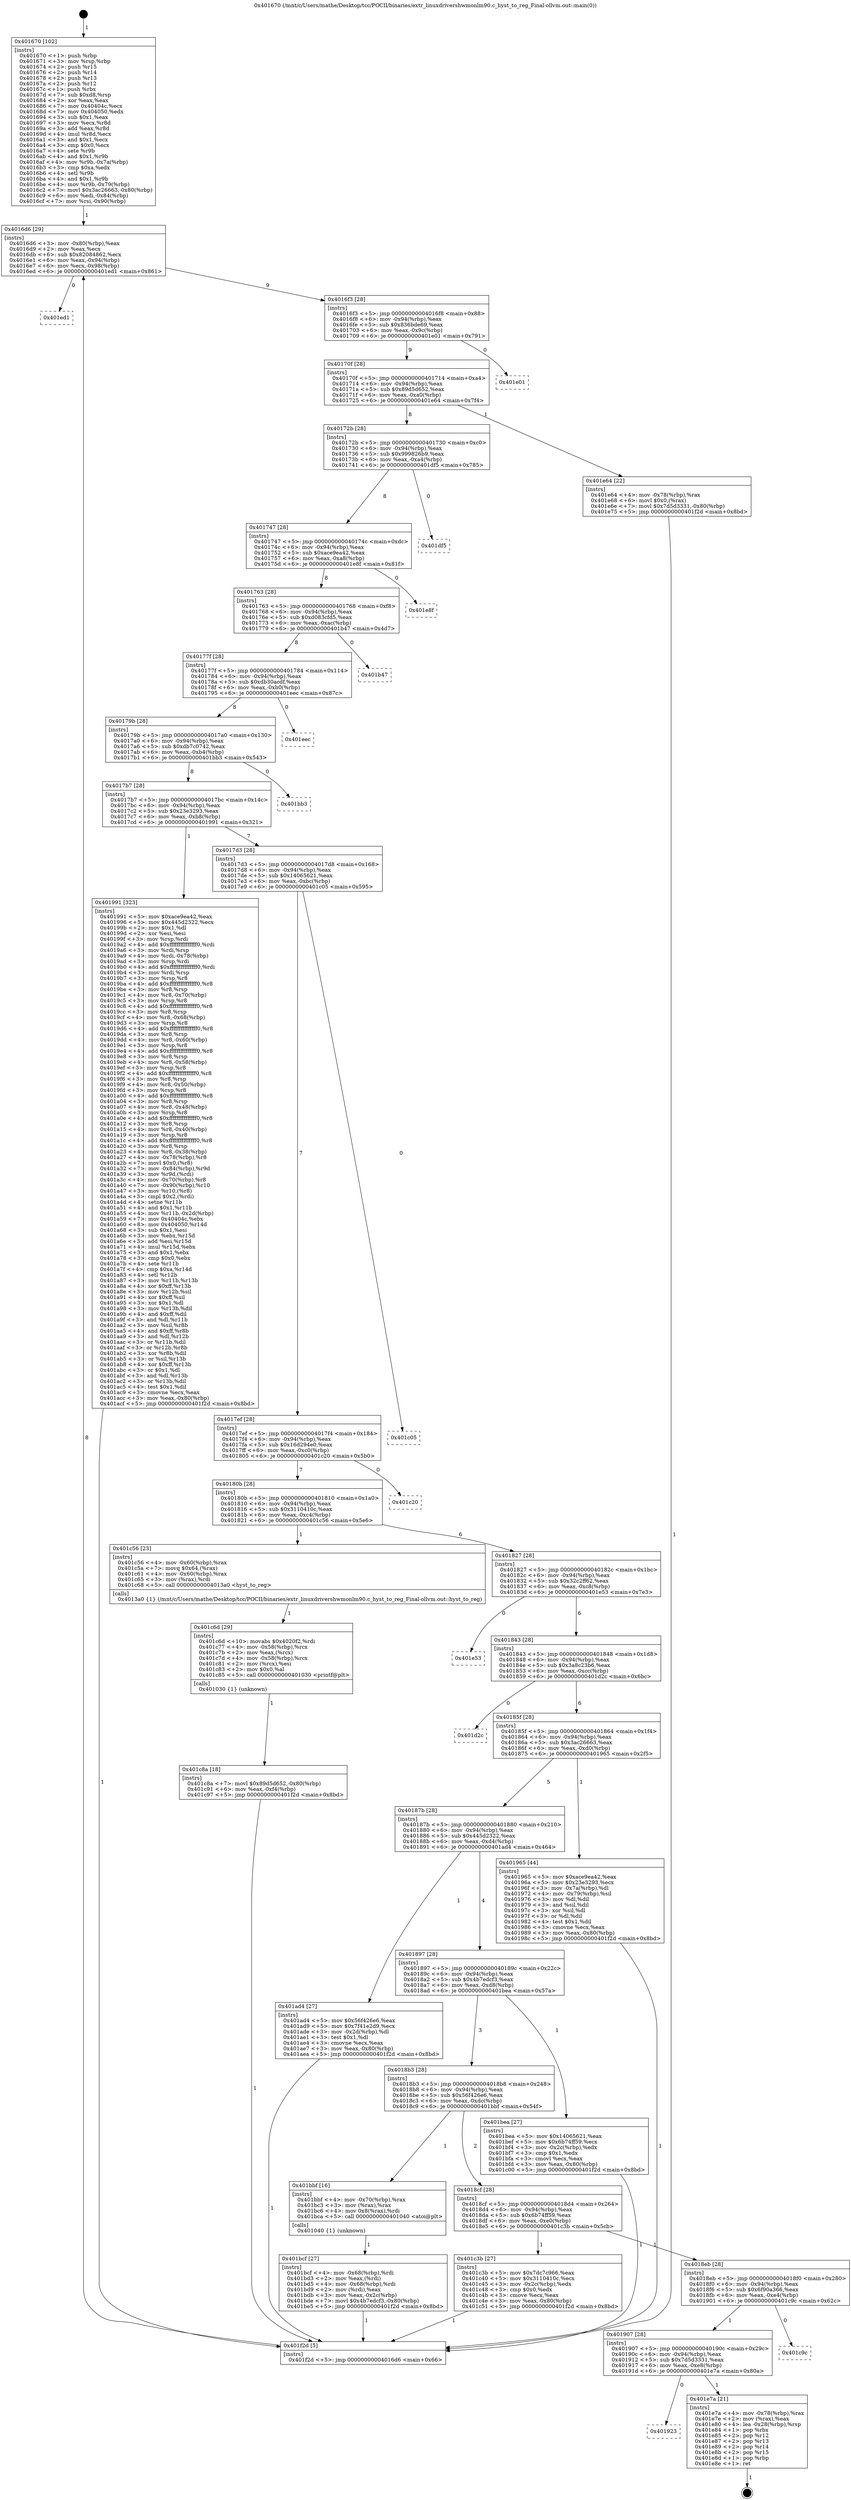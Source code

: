digraph "0x401670" {
  label = "0x401670 (/mnt/c/Users/mathe/Desktop/tcc/POCII/binaries/extr_linuxdrivershwmonlm90.c_hyst_to_reg_Final-ollvm.out::main(0))"
  labelloc = "t"
  node[shape=record]

  Entry [label="",width=0.3,height=0.3,shape=circle,fillcolor=black,style=filled]
  "0x4016d6" [label="{
     0x4016d6 [29]\l
     | [instrs]\l
     &nbsp;&nbsp;0x4016d6 \<+3\>: mov -0x80(%rbp),%eax\l
     &nbsp;&nbsp;0x4016d9 \<+2\>: mov %eax,%ecx\l
     &nbsp;&nbsp;0x4016db \<+6\>: sub $0x82084862,%ecx\l
     &nbsp;&nbsp;0x4016e1 \<+6\>: mov %eax,-0x94(%rbp)\l
     &nbsp;&nbsp;0x4016e7 \<+6\>: mov %ecx,-0x98(%rbp)\l
     &nbsp;&nbsp;0x4016ed \<+6\>: je 0000000000401ed1 \<main+0x861\>\l
  }"]
  "0x401ed1" [label="{
     0x401ed1\l
  }", style=dashed]
  "0x4016f3" [label="{
     0x4016f3 [28]\l
     | [instrs]\l
     &nbsp;&nbsp;0x4016f3 \<+5\>: jmp 00000000004016f8 \<main+0x88\>\l
     &nbsp;&nbsp;0x4016f8 \<+6\>: mov -0x94(%rbp),%eax\l
     &nbsp;&nbsp;0x4016fe \<+5\>: sub $0x836bde69,%eax\l
     &nbsp;&nbsp;0x401703 \<+6\>: mov %eax,-0x9c(%rbp)\l
     &nbsp;&nbsp;0x401709 \<+6\>: je 0000000000401e01 \<main+0x791\>\l
  }"]
  Exit [label="",width=0.3,height=0.3,shape=circle,fillcolor=black,style=filled,peripheries=2]
  "0x401e01" [label="{
     0x401e01\l
  }", style=dashed]
  "0x40170f" [label="{
     0x40170f [28]\l
     | [instrs]\l
     &nbsp;&nbsp;0x40170f \<+5\>: jmp 0000000000401714 \<main+0xa4\>\l
     &nbsp;&nbsp;0x401714 \<+6\>: mov -0x94(%rbp),%eax\l
     &nbsp;&nbsp;0x40171a \<+5\>: sub $0x89d5d652,%eax\l
     &nbsp;&nbsp;0x40171f \<+6\>: mov %eax,-0xa0(%rbp)\l
     &nbsp;&nbsp;0x401725 \<+6\>: je 0000000000401e64 \<main+0x7f4\>\l
  }"]
  "0x401923" [label="{
     0x401923\l
  }", style=dashed]
  "0x401e64" [label="{
     0x401e64 [22]\l
     | [instrs]\l
     &nbsp;&nbsp;0x401e64 \<+4\>: mov -0x78(%rbp),%rax\l
     &nbsp;&nbsp;0x401e68 \<+6\>: movl $0x0,(%rax)\l
     &nbsp;&nbsp;0x401e6e \<+7\>: movl $0x7d5d3331,-0x80(%rbp)\l
     &nbsp;&nbsp;0x401e75 \<+5\>: jmp 0000000000401f2d \<main+0x8bd\>\l
  }"]
  "0x40172b" [label="{
     0x40172b [28]\l
     | [instrs]\l
     &nbsp;&nbsp;0x40172b \<+5\>: jmp 0000000000401730 \<main+0xc0\>\l
     &nbsp;&nbsp;0x401730 \<+6\>: mov -0x94(%rbp),%eax\l
     &nbsp;&nbsp;0x401736 \<+5\>: sub $0x999826b9,%eax\l
     &nbsp;&nbsp;0x40173b \<+6\>: mov %eax,-0xa4(%rbp)\l
     &nbsp;&nbsp;0x401741 \<+6\>: je 0000000000401df5 \<main+0x785\>\l
  }"]
  "0x401e7a" [label="{
     0x401e7a [21]\l
     | [instrs]\l
     &nbsp;&nbsp;0x401e7a \<+4\>: mov -0x78(%rbp),%rax\l
     &nbsp;&nbsp;0x401e7e \<+2\>: mov (%rax),%eax\l
     &nbsp;&nbsp;0x401e80 \<+4\>: lea -0x28(%rbp),%rsp\l
     &nbsp;&nbsp;0x401e84 \<+1\>: pop %rbx\l
     &nbsp;&nbsp;0x401e85 \<+2\>: pop %r12\l
     &nbsp;&nbsp;0x401e87 \<+2\>: pop %r13\l
     &nbsp;&nbsp;0x401e89 \<+2\>: pop %r14\l
     &nbsp;&nbsp;0x401e8b \<+2\>: pop %r15\l
     &nbsp;&nbsp;0x401e8d \<+1\>: pop %rbp\l
     &nbsp;&nbsp;0x401e8e \<+1\>: ret\l
  }"]
  "0x401df5" [label="{
     0x401df5\l
  }", style=dashed]
  "0x401747" [label="{
     0x401747 [28]\l
     | [instrs]\l
     &nbsp;&nbsp;0x401747 \<+5\>: jmp 000000000040174c \<main+0xdc\>\l
     &nbsp;&nbsp;0x40174c \<+6\>: mov -0x94(%rbp),%eax\l
     &nbsp;&nbsp;0x401752 \<+5\>: sub $0xace9ea42,%eax\l
     &nbsp;&nbsp;0x401757 \<+6\>: mov %eax,-0xa8(%rbp)\l
     &nbsp;&nbsp;0x40175d \<+6\>: je 0000000000401e8f \<main+0x81f\>\l
  }"]
  "0x401907" [label="{
     0x401907 [28]\l
     | [instrs]\l
     &nbsp;&nbsp;0x401907 \<+5\>: jmp 000000000040190c \<main+0x29c\>\l
     &nbsp;&nbsp;0x40190c \<+6\>: mov -0x94(%rbp),%eax\l
     &nbsp;&nbsp;0x401912 \<+5\>: sub $0x7d5d3331,%eax\l
     &nbsp;&nbsp;0x401917 \<+6\>: mov %eax,-0xe8(%rbp)\l
     &nbsp;&nbsp;0x40191d \<+6\>: je 0000000000401e7a \<main+0x80a\>\l
  }"]
  "0x401e8f" [label="{
     0x401e8f\l
  }", style=dashed]
  "0x401763" [label="{
     0x401763 [28]\l
     | [instrs]\l
     &nbsp;&nbsp;0x401763 \<+5\>: jmp 0000000000401768 \<main+0xf8\>\l
     &nbsp;&nbsp;0x401768 \<+6\>: mov -0x94(%rbp),%eax\l
     &nbsp;&nbsp;0x40176e \<+5\>: sub $0xd083cfd5,%eax\l
     &nbsp;&nbsp;0x401773 \<+6\>: mov %eax,-0xac(%rbp)\l
     &nbsp;&nbsp;0x401779 \<+6\>: je 0000000000401b47 \<main+0x4d7\>\l
  }"]
  "0x401c9c" [label="{
     0x401c9c\l
  }", style=dashed]
  "0x401b47" [label="{
     0x401b47\l
  }", style=dashed]
  "0x40177f" [label="{
     0x40177f [28]\l
     | [instrs]\l
     &nbsp;&nbsp;0x40177f \<+5\>: jmp 0000000000401784 \<main+0x114\>\l
     &nbsp;&nbsp;0x401784 \<+6\>: mov -0x94(%rbp),%eax\l
     &nbsp;&nbsp;0x40178a \<+5\>: sub $0xdb30acdf,%eax\l
     &nbsp;&nbsp;0x40178f \<+6\>: mov %eax,-0xb0(%rbp)\l
     &nbsp;&nbsp;0x401795 \<+6\>: je 0000000000401eec \<main+0x87c\>\l
  }"]
  "0x401c8a" [label="{
     0x401c8a [18]\l
     | [instrs]\l
     &nbsp;&nbsp;0x401c8a \<+7\>: movl $0x89d5d652,-0x80(%rbp)\l
     &nbsp;&nbsp;0x401c91 \<+6\>: mov %eax,-0xf4(%rbp)\l
     &nbsp;&nbsp;0x401c97 \<+5\>: jmp 0000000000401f2d \<main+0x8bd\>\l
  }"]
  "0x401eec" [label="{
     0x401eec\l
  }", style=dashed]
  "0x40179b" [label="{
     0x40179b [28]\l
     | [instrs]\l
     &nbsp;&nbsp;0x40179b \<+5\>: jmp 00000000004017a0 \<main+0x130\>\l
     &nbsp;&nbsp;0x4017a0 \<+6\>: mov -0x94(%rbp),%eax\l
     &nbsp;&nbsp;0x4017a6 \<+5\>: sub $0xdb7c0742,%eax\l
     &nbsp;&nbsp;0x4017ab \<+6\>: mov %eax,-0xb4(%rbp)\l
     &nbsp;&nbsp;0x4017b1 \<+6\>: je 0000000000401bb3 \<main+0x543\>\l
  }"]
  "0x401c6d" [label="{
     0x401c6d [29]\l
     | [instrs]\l
     &nbsp;&nbsp;0x401c6d \<+10\>: movabs $0x4020f2,%rdi\l
     &nbsp;&nbsp;0x401c77 \<+4\>: mov -0x58(%rbp),%rcx\l
     &nbsp;&nbsp;0x401c7b \<+2\>: mov %eax,(%rcx)\l
     &nbsp;&nbsp;0x401c7d \<+4\>: mov -0x58(%rbp),%rcx\l
     &nbsp;&nbsp;0x401c81 \<+2\>: mov (%rcx),%esi\l
     &nbsp;&nbsp;0x401c83 \<+2\>: mov $0x0,%al\l
     &nbsp;&nbsp;0x401c85 \<+5\>: call 0000000000401030 \<printf@plt\>\l
     | [calls]\l
     &nbsp;&nbsp;0x401030 \{1\} (unknown)\l
  }"]
  "0x401bb3" [label="{
     0x401bb3\l
  }", style=dashed]
  "0x4017b7" [label="{
     0x4017b7 [28]\l
     | [instrs]\l
     &nbsp;&nbsp;0x4017b7 \<+5\>: jmp 00000000004017bc \<main+0x14c\>\l
     &nbsp;&nbsp;0x4017bc \<+6\>: mov -0x94(%rbp),%eax\l
     &nbsp;&nbsp;0x4017c2 \<+5\>: sub $0x23e3293,%eax\l
     &nbsp;&nbsp;0x4017c7 \<+6\>: mov %eax,-0xb8(%rbp)\l
     &nbsp;&nbsp;0x4017cd \<+6\>: je 0000000000401991 \<main+0x321\>\l
  }"]
  "0x4018eb" [label="{
     0x4018eb [28]\l
     | [instrs]\l
     &nbsp;&nbsp;0x4018eb \<+5\>: jmp 00000000004018f0 \<main+0x280\>\l
     &nbsp;&nbsp;0x4018f0 \<+6\>: mov -0x94(%rbp),%eax\l
     &nbsp;&nbsp;0x4018f6 \<+5\>: sub $0x6f90a366,%eax\l
     &nbsp;&nbsp;0x4018fb \<+6\>: mov %eax,-0xe4(%rbp)\l
     &nbsp;&nbsp;0x401901 \<+6\>: je 0000000000401c9c \<main+0x62c\>\l
  }"]
  "0x401991" [label="{
     0x401991 [323]\l
     | [instrs]\l
     &nbsp;&nbsp;0x401991 \<+5\>: mov $0xace9ea42,%eax\l
     &nbsp;&nbsp;0x401996 \<+5\>: mov $0x445d2322,%ecx\l
     &nbsp;&nbsp;0x40199b \<+2\>: mov $0x1,%dl\l
     &nbsp;&nbsp;0x40199d \<+2\>: xor %esi,%esi\l
     &nbsp;&nbsp;0x40199f \<+3\>: mov %rsp,%rdi\l
     &nbsp;&nbsp;0x4019a2 \<+4\>: add $0xfffffffffffffff0,%rdi\l
     &nbsp;&nbsp;0x4019a6 \<+3\>: mov %rdi,%rsp\l
     &nbsp;&nbsp;0x4019a9 \<+4\>: mov %rdi,-0x78(%rbp)\l
     &nbsp;&nbsp;0x4019ad \<+3\>: mov %rsp,%rdi\l
     &nbsp;&nbsp;0x4019b0 \<+4\>: add $0xfffffffffffffff0,%rdi\l
     &nbsp;&nbsp;0x4019b4 \<+3\>: mov %rdi,%rsp\l
     &nbsp;&nbsp;0x4019b7 \<+3\>: mov %rsp,%r8\l
     &nbsp;&nbsp;0x4019ba \<+4\>: add $0xfffffffffffffff0,%r8\l
     &nbsp;&nbsp;0x4019be \<+3\>: mov %r8,%rsp\l
     &nbsp;&nbsp;0x4019c1 \<+4\>: mov %r8,-0x70(%rbp)\l
     &nbsp;&nbsp;0x4019c5 \<+3\>: mov %rsp,%r8\l
     &nbsp;&nbsp;0x4019c8 \<+4\>: add $0xfffffffffffffff0,%r8\l
     &nbsp;&nbsp;0x4019cc \<+3\>: mov %r8,%rsp\l
     &nbsp;&nbsp;0x4019cf \<+4\>: mov %r8,-0x68(%rbp)\l
     &nbsp;&nbsp;0x4019d3 \<+3\>: mov %rsp,%r8\l
     &nbsp;&nbsp;0x4019d6 \<+4\>: add $0xfffffffffffffff0,%r8\l
     &nbsp;&nbsp;0x4019da \<+3\>: mov %r8,%rsp\l
     &nbsp;&nbsp;0x4019dd \<+4\>: mov %r8,-0x60(%rbp)\l
     &nbsp;&nbsp;0x4019e1 \<+3\>: mov %rsp,%r8\l
     &nbsp;&nbsp;0x4019e4 \<+4\>: add $0xfffffffffffffff0,%r8\l
     &nbsp;&nbsp;0x4019e8 \<+3\>: mov %r8,%rsp\l
     &nbsp;&nbsp;0x4019eb \<+4\>: mov %r8,-0x58(%rbp)\l
     &nbsp;&nbsp;0x4019ef \<+3\>: mov %rsp,%r8\l
     &nbsp;&nbsp;0x4019f2 \<+4\>: add $0xfffffffffffffff0,%r8\l
     &nbsp;&nbsp;0x4019f6 \<+3\>: mov %r8,%rsp\l
     &nbsp;&nbsp;0x4019f9 \<+4\>: mov %r8,-0x50(%rbp)\l
     &nbsp;&nbsp;0x4019fd \<+3\>: mov %rsp,%r8\l
     &nbsp;&nbsp;0x401a00 \<+4\>: add $0xfffffffffffffff0,%r8\l
     &nbsp;&nbsp;0x401a04 \<+3\>: mov %r8,%rsp\l
     &nbsp;&nbsp;0x401a07 \<+4\>: mov %r8,-0x48(%rbp)\l
     &nbsp;&nbsp;0x401a0b \<+3\>: mov %rsp,%r8\l
     &nbsp;&nbsp;0x401a0e \<+4\>: add $0xfffffffffffffff0,%r8\l
     &nbsp;&nbsp;0x401a12 \<+3\>: mov %r8,%rsp\l
     &nbsp;&nbsp;0x401a15 \<+4\>: mov %r8,-0x40(%rbp)\l
     &nbsp;&nbsp;0x401a19 \<+3\>: mov %rsp,%r8\l
     &nbsp;&nbsp;0x401a1c \<+4\>: add $0xfffffffffffffff0,%r8\l
     &nbsp;&nbsp;0x401a20 \<+3\>: mov %r8,%rsp\l
     &nbsp;&nbsp;0x401a23 \<+4\>: mov %r8,-0x38(%rbp)\l
     &nbsp;&nbsp;0x401a27 \<+4\>: mov -0x78(%rbp),%r8\l
     &nbsp;&nbsp;0x401a2b \<+7\>: movl $0x0,(%r8)\l
     &nbsp;&nbsp;0x401a32 \<+7\>: mov -0x84(%rbp),%r9d\l
     &nbsp;&nbsp;0x401a39 \<+3\>: mov %r9d,(%rdi)\l
     &nbsp;&nbsp;0x401a3c \<+4\>: mov -0x70(%rbp),%r8\l
     &nbsp;&nbsp;0x401a40 \<+7\>: mov -0x90(%rbp),%r10\l
     &nbsp;&nbsp;0x401a47 \<+3\>: mov %r10,(%r8)\l
     &nbsp;&nbsp;0x401a4a \<+3\>: cmpl $0x2,(%rdi)\l
     &nbsp;&nbsp;0x401a4d \<+4\>: setne %r11b\l
     &nbsp;&nbsp;0x401a51 \<+4\>: and $0x1,%r11b\l
     &nbsp;&nbsp;0x401a55 \<+4\>: mov %r11b,-0x2d(%rbp)\l
     &nbsp;&nbsp;0x401a59 \<+7\>: mov 0x40404c,%ebx\l
     &nbsp;&nbsp;0x401a60 \<+8\>: mov 0x404050,%r14d\l
     &nbsp;&nbsp;0x401a68 \<+3\>: sub $0x1,%esi\l
     &nbsp;&nbsp;0x401a6b \<+3\>: mov %ebx,%r15d\l
     &nbsp;&nbsp;0x401a6e \<+3\>: add %esi,%r15d\l
     &nbsp;&nbsp;0x401a71 \<+4\>: imul %r15d,%ebx\l
     &nbsp;&nbsp;0x401a75 \<+3\>: and $0x1,%ebx\l
     &nbsp;&nbsp;0x401a78 \<+3\>: cmp $0x0,%ebx\l
     &nbsp;&nbsp;0x401a7b \<+4\>: sete %r11b\l
     &nbsp;&nbsp;0x401a7f \<+4\>: cmp $0xa,%r14d\l
     &nbsp;&nbsp;0x401a83 \<+4\>: setl %r12b\l
     &nbsp;&nbsp;0x401a87 \<+3\>: mov %r11b,%r13b\l
     &nbsp;&nbsp;0x401a8a \<+4\>: xor $0xff,%r13b\l
     &nbsp;&nbsp;0x401a8e \<+3\>: mov %r12b,%sil\l
     &nbsp;&nbsp;0x401a91 \<+4\>: xor $0xff,%sil\l
     &nbsp;&nbsp;0x401a95 \<+3\>: xor $0x1,%dl\l
     &nbsp;&nbsp;0x401a98 \<+3\>: mov %r13b,%dil\l
     &nbsp;&nbsp;0x401a9b \<+4\>: and $0xff,%dil\l
     &nbsp;&nbsp;0x401a9f \<+3\>: and %dl,%r11b\l
     &nbsp;&nbsp;0x401aa2 \<+3\>: mov %sil,%r8b\l
     &nbsp;&nbsp;0x401aa5 \<+4\>: and $0xff,%r8b\l
     &nbsp;&nbsp;0x401aa9 \<+3\>: and %dl,%r12b\l
     &nbsp;&nbsp;0x401aac \<+3\>: or %r11b,%dil\l
     &nbsp;&nbsp;0x401aaf \<+3\>: or %r12b,%r8b\l
     &nbsp;&nbsp;0x401ab2 \<+3\>: xor %r8b,%dil\l
     &nbsp;&nbsp;0x401ab5 \<+3\>: or %sil,%r13b\l
     &nbsp;&nbsp;0x401ab8 \<+4\>: xor $0xff,%r13b\l
     &nbsp;&nbsp;0x401abc \<+3\>: or $0x1,%dl\l
     &nbsp;&nbsp;0x401abf \<+3\>: and %dl,%r13b\l
     &nbsp;&nbsp;0x401ac2 \<+3\>: or %r13b,%dil\l
     &nbsp;&nbsp;0x401ac5 \<+4\>: test $0x1,%dil\l
     &nbsp;&nbsp;0x401ac9 \<+3\>: cmovne %ecx,%eax\l
     &nbsp;&nbsp;0x401acc \<+3\>: mov %eax,-0x80(%rbp)\l
     &nbsp;&nbsp;0x401acf \<+5\>: jmp 0000000000401f2d \<main+0x8bd\>\l
  }"]
  "0x4017d3" [label="{
     0x4017d3 [28]\l
     | [instrs]\l
     &nbsp;&nbsp;0x4017d3 \<+5\>: jmp 00000000004017d8 \<main+0x168\>\l
     &nbsp;&nbsp;0x4017d8 \<+6\>: mov -0x94(%rbp),%eax\l
     &nbsp;&nbsp;0x4017de \<+5\>: sub $0x14065621,%eax\l
     &nbsp;&nbsp;0x4017e3 \<+6\>: mov %eax,-0xbc(%rbp)\l
     &nbsp;&nbsp;0x4017e9 \<+6\>: je 0000000000401c05 \<main+0x595\>\l
  }"]
  "0x401c3b" [label="{
     0x401c3b [27]\l
     | [instrs]\l
     &nbsp;&nbsp;0x401c3b \<+5\>: mov $0x7dc7c966,%eax\l
     &nbsp;&nbsp;0x401c40 \<+5\>: mov $0x3110410c,%ecx\l
     &nbsp;&nbsp;0x401c45 \<+3\>: mov -0x2c(%rbp),%edx\l
     &nbsp;&nbsp;0x401c48 \<+3\>: cmp $0x0,%edx\l
     &nbsp;&nbsp;0x401c4b \<+3\>: cmove %ecx,%eax\l
     &nbsp;&nbsp;0x401c4e \<+3\>: mov %eax,-0x80(%rbp)\l
     &nbsp;&nbsp;0x401c51 \<+5\>: jmp 0000000000401f2d \<main+0x8bd\>\l
  }"]
  "0x401c05" [label="{
     0x401c05\l
  }", style=dashed]
  "0x4017ef" [label="{
     0x4017ef [28]\l
     | [instrs]\l
     &nbsp;&nbsp;0x4017ef \<+5\>: jmp 00000000004017f4 \<main+0x184\>\l
     &nbsp;&nbsp;0x4017f4 \<+6\>: mov -0x94(%rbp),%eax\l
     &nbsp;&nbsp;0x4017fa \<+5\>: sub $0x16d294e0,%eax\l
     &nbsp;&nbsp;0x4017ff \<+6\>: mov %eax,-0xc0(%rbp)\l
     &nbsp;&nbsp;0x401805 \<+6\>: je 0000000000401c20 \<main+0x5b0\>\l
  }"]
  "0x401bcf" [label="{
     0x401bcf [27]\l
     | [instrs]\l
     &nbsp;&nbsp;0x401bcf \<+4\>: mov -0x68(%rbp),%rdi\l
     &nbsp;&nbsp;0x401bd3 \<+2\>: mov %eax,(%rdi)\l
     &nbsp;&nbsp;0x401bd5 \<+4\>: mov -0x68(%rbp),%rdi\l
     &nbsp;&nbsp;0x401bd9 \<+2\>: mov (%rdi),%eax\l
     &nbsp;&nbsp;0x401bdb \<+3\>: mov %eax,-0x2c(%rbp)\l
     &nbsp;&nbsp;0x401bde \<+7\>: movl $0x4b7edcf3,-0x80(%rbp)\l
     &nbsp;&nbsp;0x401be5 \<+5\>: jmp 0000000000401f2d \<main+0x8bd\>\l
  }"]
  "0x401c20" [label="{
     0x401c20\l
  }", style=dashed]
  "0x40180b" [label="{
     0x40180b [28]\l
     | [instrs]\l
     &nbsp;&nbsp;0x40180b \<+5\>: jmp 0000000000401810 \<main+0x1a0\>\l
     &nbsp;&nbsp;0x401810 \<+6\>: mov -0x94(%rbp),%eax\l
     &nbsp;&nbsp;0x401816 \<+5\>: sub $0x3110410c,%eax\l
     &nbsp;&nbsp;0x40181b \<+6\>: mov %eax,-0xc4(%rbp)\l
     &nbsp;&nbsp;0x401821 \<+6\>: je 0000000000401c56 \<main+0x5e6\>\l
  }"]
  "0x4018cf" [label="{
     0x4018cf [28]\l
     | [instrs]\l
     &nbsp;&nbsp;0x4018cf \<+5\>: jmp 00000000004018d4 \<main+0x264\>\l
     &nbsp;&nbsp;0x4018d4 \<+6\>: mov -0x94(%rbp),%eax\l
     &nbsp;&nbsp;0x4018da \<+5\>: sub $0x6b74ff59,%eax\l
     &nbsp;&nbsp;0x4018df \<+6\>: mov %eax,-0xe0(%rbp)\l
     &nbsp;&nbsp;0x4018e5 \<+6\>: je 0000000000401c3b \<main+0x5cb\>\l
  }"]
  "0x401c56" [label="{
     0x401c56 [23]\l
     | [instrs]\l
     &nbsp;&nbsp;0x401c56 \<+4\>: mov -0x60(%rbp),%rax\l
     &nbsp;&nbsp;0x401c5a \<+7\>: movq $0x64,(%rax)\l
     &nbsp;&nbsp;0x401c61 \<+4\>: mov -0x60(%rbp),%rax\l
     &nbsp;&nbsp;0x401c65 \<+3\>: mov (%rax),%rdi\l
     &nbsp;&nbsp;0x401c68 \<+5\>: call 00000000004013a0 \<hyst_to_reg\>\l
     | [calls]\l
     &nbsp;&nbsp;0x4013a0 \{1\} (/mnt/c/Users/mathe/Desktop/tcc/POCII/binaries/extr_linuxdrivershwmonlm90.c_hyst_to_reg_Final-ollvm.out::hyst_to_reg)\l
  }"]
  "0x401827" [label="{
     0x401827 [28]\l
     | [instrs]\l
     &nbsp;&nbsp;0x401827 \<+5\>: jmp 000000000040182c \<main+0x1bc\>\l
     &nbsp;&nbsp;0x40182c \<+6\>: mov -0x94(%rbp),%eax\l
     &nbsp;&nbsp;0x401832 \<+5\>: sub $0x32c2ff62,%eax\l
     &nbsp;&nbsp;0x401837 \<+6\>: mov %eax,-0xc8(%rbp)\l
     &nbsp;&nbsp;0x40183d \<+6\>: je 0000000000401e53 \<main+0x7e3\>\l
  }"]
  "0x401bbf" [label="{
     0x401bbf [16]\l
     | [instrs]\l
     &nbsp;&nbsp;0x401bbf \<+4\>: mov -0x70(%rbp),%rax\l
     &nbsp;&nbsp;0x401bc3 \<+3\>: mov (%rax),%rax\l
     &nbsp;&nbsp;0x401bc6 \<+4\>: mov 0x8(%rax),%rdi\l
     &nbsp;&nbsp;0x401bca \<+5\>: call 0000000000401040 \<atoi@plt\>\l
     | [calls]\l
     &nbsp;&nbsp;0x401040 \{1\} (unknown)\l
  }"]
  "0x401e53" [label="{
     0x401e53\l
  }", style=dashed]
  "0x401843" [label="{
     0x401843 [28]\l
     | [instrs]\l
     &nbsp;&nbsp;0x401843 \<+5\>: jmp 0000000000401848 \<main+0x1d8\>\l
     &nbsp;&nbsp;0x401848 \<+6\>: mov -0x94(%rbp),%eax\l
     &nbsp;&nbsp;0x40184e \<+5\>: sub $0x3a8c23b6,%eax\l
     &nbsp;&nbsp;0x401853 \<+6\>: mov %eax,-0xcc(%rbp)\l
     &nbsp;&nbsp;0x401859 \<+6\>: je 0000000000401d2c \<main+0x6bc\>\l
  }"]
  "0x4018b3" [label="{
     0x4018b3 [28]\l
     | [instrs]\l
     &nbsp;&nbsp;0x4018b3 \<+5\>: jmp 00000000004018b8 \<main+0x248\>\l
     &nbsp;&nbsp;0x4018b8 \<+6\>: mov -0x94(%rbp),%eax\l
     &nbsp;&nbsp;0x4018be \<+5\>: sub $0x56f426e6,%eax\l
     &nbsp;&nbsp;0x4018c3 \<+6\>: mov %eax,-0xdc(%rbp)\l
     &nbsp;&nbsp;0x4018c9 \<+6\>: je 0000000000401bbf \<main+0x54f\>\l
  }"]
  "0x401d2c" [label="{
     0x401d2c\l
  }", style=dashed]
  "0x40185f" [label="{
     0x40185f [28]\l
     | [instrs]\l
     &nbsp;&nbsp;0x40185f \<+5\>: jmp 0000000000401864 \<main+0x1f4\>\l
     &nbsp;&nbsp;0x401864 \<+6\>: mov -0x94(%rbp),%eax\l
     &nbsp;&nbsp;0x40186a \<+5\>: sub $0x3ac26663,%eax\l
     &nbsp;&nbsp;0x40186f \<+6\>: mov %eax,-0xd0(%rbp)\l
     &nbsp;&nbsp;0x401875 \<+6\>: je 0000000000401965 \<main+0x2f5\>\l
  }"]
  "0x401bea" [label="{
     0x401bea [27]\l
     | [instrs]\l
     &nbsp;&nbsp;0x401bea \<+5\>: mov $0x14065621,%eax\l
     &nbsp;&nbsp;0x401bef \<+5\>: mov $0x6b74ff59,%ecx\l
     &nbsp;&nbsp;0x401bf4 \<+3\>: mov -0x2c(%rbp),%edx\l
     &nbsp;&nbsp;0x401bf7 \<+3\>: cmp $0x1,%edx\l
     &nbsp;&nbsp;0x401bfa \<+3\>: cmovl %ecx,%eax\l
     &nbsp;&nbsp;0x401bfd \<+3\>: mov %eax,-0x80(%rbp)\l
     &nbsp;&nbsp;0x401c00 \<+5\>: jmp 0000000000401f2d \<main+0x8bd\>\l
  }"]
  "0x401965" [label="{
     0x401965 [44]\l
     | [instrs]\l
     &nbsp;&nbsp;0x401965 \<+5\>: mov $0xace9ea42,%eax\l
     &nbsp;&nbsp;0x40196a \<+5\>: mov $0x23e3293,%ecx\l
     &nbsp;&nbsp;0x40196f \<+3\>: mov -0x7a(%rbp),%dl\l
     &nbsp;&nbsp;0x401972 \<+4\>: mov -0x79(%rbp),%sil\l
     &nbsp;&nbsp;0x401976 \<+3\>: mov %dl,%dil\l
     &nbsp;&nbsp;0x401979 \<+3\>: and %sil,%dil\l
     &nbsp;&nbsp;0x40197c \<+3\>: xor %sil,%dl\l
     &nbsp;&nbsp;0x40197f \<+3\>: or %dl,%dil\l
     &nbsp;&nbsp;0x401982 \<+4\>: test $0x1,%dil\l
     &nbsp;&nbsp;0x401986 \<+3\>: cmovne %ecx,%eax\l
     &nbsp;&nbsp;0x401989 \<+3\>: mov %eax,-0x80(%rbp)\l
     &nbsp;&nbsp;0x40198c \<+5\>: jmp 0000000000401f2d \<main+0x8bd\>\l
  }"]
  "0x40187b" [label="{
     0x40187b [28]\l
     | [instrs]\l
     &nbsp;&nbsp;0x40187b \<+5\>: jmp 0000000000401880 \<main+0x210\>\l
     &nbsp;&nbsp;0x401880 \<+6\>: mov -0x94(%rbp),%eax\l
     &nbsp;&nbsp;0x401886 \<+5\>: sub $0x445d2322,%eax\l
     &nbsp;&nbsp;0x40188b \<+6\>: mov %eax,-0xd4(%rbp)\l
     &nbsp;&nbsp;0x401891 \<+6\>: je 0000000000401ad4 \<main+0x464\>\l
  }"]
  "0x401f2d" [label="{
     0x401f2d [5]\l
     | [instrs]\l
     &nbsp;&nbsp;0x401f2d \<+5\>: jmp 00000000004016d6 \<main+0x66\>\l
  }"]
  "0x401670" [label="{
     0x401670 [102]\l
     | [instrs]\l
     &nbsp;&nbsp;0x401670 \<+1\>: push %rbp\l
     &nbsp;&nbsp;0x401671 \<+3\>: mov %rsp,%rbp\l
     &nbsp;&nbsp;0x401674 \<+2\>: push %r15\l
     &nbsp;&nbsp;0x401676 \<+2\>: push %r14\l
     &nbsp;&nbsp;0x401678 \<+2\>: push %r13\l
     &nbsp;&nbsp;0x40167a \<+2\>: push %r12\l
     &nbsp;&nbsp;0x40167c \<+1\>: push %rbx\l
     &nbsp;&nbsp;0x40167d \<+7\>: sub $0xd8,%rsp\l
     &nbsp;&nbsp;0x401684 \<+2\>: xor %eax,%eax\l
     &nbsp;&nbsp;0x401686 \<+7\>: mov 0x40404c,%ecx\l
     &nbsp;&nbsp;0x40168d \<+7\>: mov 0x404050,%edx\l
     &nbsp;&nbsp;0x401694 \<+3\>: sub $0x1,%eax\l
     &nbsp;&nbsp;0x401697 \<+3\>: mov %ecx,%r8d\l
     &nbsp;&nbsp;0x40169a \<+3\>: add %eax,%r8d\l
     &nbsp;&nbsp;0x40169d \<+4\>: imul %r8d,%ecx\l
     &nbsp;&nbsp;0x4016a1 \<+3\>: and $0x1,%ecx\l
     &nbsp;&nbsp;0x4016a4 \<+3\>: cmp $0x0,%ecx\l
     &nbsp;&nbsp;0x4016a7 \<+4\>: sete %r9b\l
     &nbsp;&nbsp;0x4016ab \<+4\>: and $0x1,%r9b\l
     &nbsp;&nbsp;0x4016af \<+4\>: mov %r9b,-0x7a(%rbp)\l
     &nbsp;&nbsp;0x4016b3 \<+3\>: cmp $0xa,%edx\l
     &nbsp;&nbsp;0x4016b6 \<+4\>: setl %r9b\l
     &nbsp;&nbsp;0x4016ba \<+4\>: and $0x1,%r9b\l
     &nbsp;&nbsp;0x4016be \<+4\>: mov %r9b,-0x79(%rbp)\l
     &nbsp;&nbsp;0x4016c2 \<+7\>: movl $0x3ac26663,-0x80(%rbp)\l
     &nbsp;&nbsp;0x4016c9 \<+6\>: mov %edi,-0x84(%rbp)\l
     &nbsp;&nbsp;0x4016cf \<+7\>: mov %rsi,-0x90(%rbp)\l
  }"]
  "0x401897" [label="{
     0x401897 [28]\l
     | [instrs]\l
     &nbsp;&nbsp;0x401897 \<+5\>: jmp 000000000040189c \<main+0x22c\>\l
     &nbsp;&nbsp;0x40189c \<+6\>: mov -0x94(%rbp),%eax\l
     &nbsp;&nbsp;0x4018a2 \<+5\>: sub $0x4b7edcf3,%eax\l
     &nbsp;&nbsp;0x4018a7 \<+6\>: mov %eax,-0xd8(%rbp)\l
     &nbsp;&nbsp;0x4018ad \<+6\>: je 0000000000401bea \<main+0x57a\>\l
  }"]
  "0x401ad4" [label="{
     0x401ad4 [27]\l
     | [instrs]\l
     &nbsp;&nbsp;0x401ad4 \<+5\>: mov $0x56f426e6,%eax\l
     &nbsp;&nbsp;0x401ad9 \<+5\>: mov $0x7f41e2d9,%ecx\l
     &nbsp;&nbsp;0x401ade \<+3\>: mov -0x2d(%rbp),%dl\l
     &nbsp;&nbsp;0x401ae1 \<+3\>: test $0x1,%dl\l
     &nbsp;&nbsp;0x401ae4 \<+3\>: cmovne %ecx,%eax\l
     &nbsp;&nbsp;0x401ae7 \<+3\>: mov %eax,-0x80(%rbp)\l
     &nbsp;&nbsp;0x401aea \<+5\>: jmp 0000000000401f2d \<main+0x8bd\>\l
  }"]
  Entry -> "0x401670" [label=" 1"]
  "0x4016d6" -> "0x401ed1" [label=" 0"]
  "0x4016d6" -> "0x4016f3" [label=" 9"]
  "0x401e7a" -> Exit [label=" 1"]
  "0x4016f3" -> "0x401e01" [label=" 0"]
  "0x4016f3" -> "0x40170f" [label=" 9"]
  "0x401907" -> "0x401923" [label=" 0"]
  "0x40170f" -> "0x401e64" [label=" 1"]
  "0x40170f" -> "0x40172b" [label=" 8"]
  "0x401907" -> "0x401e7a" [label=" 1"]
  "0x40172b" -> "0x401df5" [label=" 0"]
  "0x40172b" -> "0x401747" [label=" 8"]
  "0x4018eb" -> "0x401907" [label=" 1"]
  "0x401747" -> "0x401e8f" [label=" 0"]
  "0x401747" -> "0x401763" [label=" 8"]
  "0x4018eb" -> "0x401c9c" [label=" 0"]
  "0x401763" -> "0x401b47" [label=" 0"]
  "0x401763" -> "0x40177f" [label=" 8"]
  "0x401e64" -> "0x401f2d" [label=" 1"]
  "0x40177f" -> "0x401eec" [label=" 0"]
  "0x40177f" -> "0x40179b" [label=" 8"]
  "0x401c8a" -> "0x401f2d" [label=" 1"]
  "0x40179b" -> "0x401bb3" [label=" 0"]
  "0x40179b" -> "0x4017b7" [label=" 8"]
  "0x401c6d" -> "0x401c8a" [label=" 1"]
  "0x4017b7" -> "0x401991" [label=" 1"]
  "0x4017b7" -> "0x4017d3" [label=" 7"]
  "0x401c56" -> "0x401c6d" [label=" 1"]
  "0x4017d3" -> "0x401c05" [label=" 0"]
  "0x4017d3" -> "0x4017ef" [label=" 7"]
  "0x401c3b" -> "0x401f2d" [label=" 1"]
  "0x4017ef" -> "0x401c20" [label=" 0"]
  "0x4017ef" -> "0x40180b" [label=" 7"]
  "0x4018cf" -> "0x401c3b" [label=" 1"]
  "0x40180b" -> "0x401c56" [label=" 1"]
  "0x40180b" -> "0x401827" [label=" 6"]
  "0x4018cf" -> "0x4018eb" [label=" 1"]
  "0x401827" -> "0x401e53" [label=" 0"]
  "0x401827" -> "0x401843" [label=" 6"]
  "0x401bea" -> "0x401f2d" [label=" 1"]
  "0x401843" -> "0x401d2c" [label=" 0"]
  "0x401843" -> "0x40185f" [label=" 6"]
  "0x401bbf" -> "0x401bcf" [label=" 1"]
  "0x40185f" -> "0x401965" [label=" 1"]
  "0x40185f" -> "0x40187b" [label=" 5"]
  "0x401965" -> "0x401f2d" [label=" 1"]
  "0x401670" -> "0x4016d6" [label=" 1"]
  "0x401f2d" -> "0x4016d6" [label=" 8"]
  "0x4018b3" -> "0x4018cf" [label=" 2"]
  "0x401991" -> "0x401f2d" [label=" 1"]
  "0x401bcf" -> "0x401f2d" [label=" 1"]
  "0x40187b" -> "0x401ad4" [label=" 1"]
  "0x40187b" -> "0x401897" [label=" 4"]
  "0x401ad4" -> "0x401f2d" [label=" 1"]
  "0x4018b3" -> "0x401bbf" [label=" 1"]
  "0x401897" -> "0x401bea" [label=" 1"]
  "0x401897" -> "0x4018b3" [label=" 3"]
}
